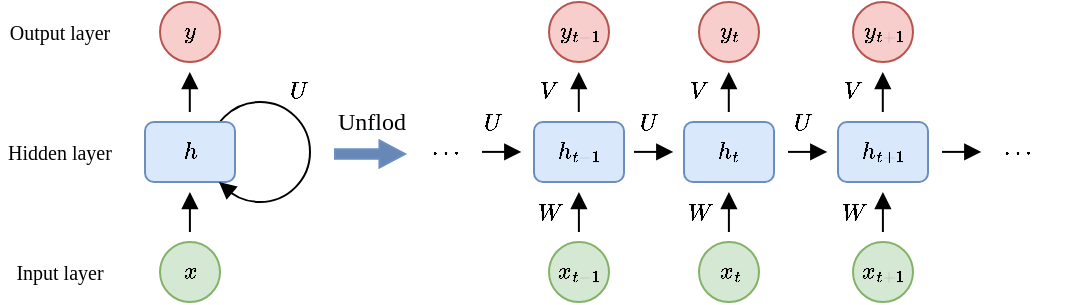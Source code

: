 <mxfile version="26.2.9">
  <diagram name="第 1 页" id="E5q3agL0aor25uI2br0D">
    <mxGraphModel dx="679" dy="458" grid="1" gridSize="10" guides="1" tooltips="1" connect="1" arrows="1" fold="1" page="1" pageScale="1" pageWidth="827" pageHeight="1169" math="1" shadow="0">
      <root>
        <mxCell id="0" />
        <mxCell id="1" parent="0" />
        <mxCell id="cvMqhqMfs5BdFeVytweX-1" value="$$x$$" style="ellipse;whiteSpace=wrap;html=1;aspect=fixed;fontSize=10;fillColor=#d5e8d4;strokeColor=#82b366;" parent="1" vertex="1">
          <mxGeometry x="137" y="360" width="30" height="30" as="geometry" />
        </mxCell>
        <mxCell id="cvMqhqMfs5BdFeVytweX-7" value="" style="ellipse;whiteSpace=wrap;html=1;aspect=fixed;flipH=1;fontSize=10;" parent="1" vertex="1">
          <mxGeometry x="162" y="290" width="50" height="50" as="geometry" />
        </mxCell>
        <mxCell id="cvMqhqMfs5BdFeVytweX-2" value="$$h$$" style="rounded=1;whiteSpace=wrap;html=1;fontSize=10;fillColor=#dae8fc;strokeColor=#6c8ebf;" parent="1" vertex="1">
          <mxGeometry x="129.5" y="300" width="45" height="30" as="geometry" />
        </mxCell>
        <mxCell id="cvMqhqMfs5BdFeVytweX-3" value="$$y$$" style="ellipse;whiteSpace=wrap;html=1;aspect=fixed;fontSize=10;fillColor=#f8cecc;strokeColor=#b85450;" parent="1" vertex="1">
          <mxGeometry x="137" y="240" width="30" height="30" as="geometry" />
        </mxCell>
        <mxCell id="cvMqhqMfs5BdFeVytweX-8" value="" style="endArrow=block;html=1;rounded=0;entryX=0.039;entryY=0.64;entryDx=0;entryDy=0;entryPerimeter=0;endFill=1;fontSize=10;" parent="1" edge="1">
          <mxGeometry width="50" height="50" relative="1" as="geometry">
            <mxPoint x="172.4" y="335" as="sourcePoint" />
            <mxPoint x="166.5" y="330" as="targetPoint" />
          </mxGeometry>
        </mxCell>
        <mxCell id="cvMqhqMfs5BdFeVytweX-9" value="" style="endArrow=block;html=1;rounded=0;endFill=1;fontSize=10;" parent="1" edge="1">
          <mxGeometry width="50" height="50" relative="1" as="geometry">
            <mxPoint x="151.95" y="355" as="sourcePoint" />
            <mxPoint x="151.95" y="335" as="targetPoint" />
          </mxGeometry>
        </mxCell>
        <mxCell id="cvMqhqMfs5BdFeVytweX-10" value="" style="endArrow=block;html=1;rounded=0;endFill=1;fontSize=10;" parent="1" edge="1">
          <mxGeometry width="50" height="50" relative="1" as="geometry">
            <mxPoint x="151.9" y="295" as="sourcePoint" />
            <mxPoint x="151.9" y="275" as="targetPoint" />
          </mxGeometry>
        </mxCell>
        <mxCell id="cvMqhqMfs5BdFeVytweX-11" value="Hidden layer" style="text;html=1;align=center;verticalAlign=middle;whiteSpace=wrap;rounded=0;fontSize=10;fontFamily=Times New Roman;" parent="1" vertex="1">
          <mxGeometry x="57" y="300" width="60" height="30" as="geometry" />
        </mxCell>
        <mxCell id="cvMqhqMfs5BdFeVytweX-12" value="Output layer" style="text;html=1;align=center;verticalAlign=middle;whiteSpace=wrap;rounded=0;fontSize=10;fontFamily=Times New Roman;" parent="1" vertex="1">
          <mxGeometry x="57" y="240" width="60" height="30" as="geometry" />
        </mxCell>
        <mxCell id="cvMqhqMfs5BdFeVytweX-13" value="Input layer" style="text;html=1;align=center;verticalAlign=middle;whiteSpace=wrap;rounded=0;fontSize=10;fontFamily=Times New Roman;" parent="1" vertex="1">
          <mxGeometry x="57" y="360" width="60" height="30" as="geometry" />
        </mxCell>
        <mxCell id="cvMqhqMfs5BdFeVytweX-14" value="$$U$$" style="text;html=1;align=center;verticalAlign=middle;whiteSpace=wrap;rounded=0;fontSize=10;" parent="1" vertex="1">
          <mxGeometry x="177" y="270" width="60" height="30" as="geometry" />
        </mxCell>
        <mxCell id="cvMqhqMfs5BdFeVytweX-15" value="$$x_{t-1}$$" style="ellipse;whiteSpace=wrap;html=1;aspect=fixed;fontSize=10;fillColor=#d5e8d4;strokeColor=#82b366;" parent="1" vertex="1">
          <mxGeometry x="331.5" y="360" width="30" height="30" as="geometry" />
        </mxCell>
        <mxCell id="cvMqhqMfs5BdFeVytweX-17" value="$$h_{t-1}$$" style="rounded=1;whiteSpace=wrap;html=1;fontSize=10;fillColor=#dae8fc;strokeColor=#6c8ebf;" parent="1" vertex="1">
          <mxGeometry x="324" y="300" width="45" height="30" as="geometry" />
        </mxCell>
        <mxCell id="cvMqhqMfs5BdFeVytweX-18" value="$$y_{t-1}$$" style="ellipse;whiteSpace=wrap;html=1;aspect=fixed;fontSize=10;fillColor=#f8cecc;strokeColor=#b85450;" parent="1" vertex="1">
          <mxGeometry x="331.5" y="240" width="30" height="30" as="geometry" />
        </mxCell>
        <mxCell id="cvMqhqMfs5BdFeVytweX-20" value="" style="endArrow=block;html=1;rounded=0;endFill=1;fontSize=10;" parent="1" edge="1">
          <mxGeometry width="50" height="50" relative="1" as="geometry">
            <mxPoint x="346.45" y="355" as="sourcePoint" />
            <mxPoint x="346.45" y="335" as="targetPoint" />
          </mxGeometry>
        </mxCell>
        <mxCell id="cvMqhqMfs5BdFeVytweX-21" value="" style="endArrow=block;html=1;rounded=0;endFill=1;fontSize=10;" parent="1" edge="1">
          <mxGeometry width="50" height="50" relative="1" as="geometry">
            <mxPoint x="346.4" y="295" as="sourcePoint" />
            <mxPoint x="346.4" y="275" as="targetPoint" />
          </mxGeometry>
        </mxCell>
        <mxCell id="cvMqhqMfs5BdFeVytweX-23" value="" style="endArrow=block;html=1;rounded=0;endFill=1;fontSize=10;" parent="1" edge="1">
          <mxGeometry width="50" height="50" relative="1" as="geometry">
            <mxPoint x="374.003" y="314.95" as="sourcePoint" />
            <mxPoint x="393.67" y="314.95" as="targetPoint" />
          </mxGeometry>
        </mxCell>
        <mxCell id="cvMqhqMfs5BdFeVytweX-24" value="$$x_t$$" style="ellipse;whiteSpace=wrap;html=1;aspect=fixed;fontSize=10;fillColor=#d5e8d4;strokeColor=#82b366;" parent="1" vertex="1">
          <mxGeometry x="406.5" y="360" width="30" height="30" as="geometry" />
        </mxCell>
        <mxCell id="cvMqhqMfs5BdFeVytweX-25" value="$$h_t$$" style="rounded=1;whiteSpace=wrap;html=1;fontSize=10;fillColor=#dae8fc;strokeColor=#6c8ebf;" parent="1" vertex="1">
          <mxGeometry x="399" y="300" width="45" height="30" as="geometry" />
        </mxCell>
        <mxCell id="cvMqhqMfs5BdFeVytweX-26" value="$$y_t$$" style="ellipse;whiteSpace=wrap;html=1;aspect=fixed;fontSize=10;fillColor=#f8cecc;strokeColor=#b85450;" parent="1" vertex="1">
          <mxGeometry x="406.5" y="240" width="30" height="30" as="geometry" />
        </mxCell>
        <mxCell id="cvMqhqMfs5BdFeVytweX-27" value="" style="endArrow=block;html=1;rounded=0;endFill=1;fontSize=10;" parent="1" edge="1">
          <mxGeometry width="50" height="50" relative="1" as="geometry">
            <mxPoint x="421.45" y="355" as="sourcePoint" />
            <mxPoint x="421.45" y="335" as="targetPoint" />
          </mxGeometry>
        </mxCell>
        <mxCell id="cvMqhqMfs5BdFeVytweX-28" value="" style="endArrow=block;html=1;rounded=0;endFill=1;fontSize=10;" parent="1" edge="1">
          <mxGeometry width="50" height="50" relative="1" as="geometry">
            <mxPoint x="421.4" y="295" as="sourcePoint" />
            <mxPoint x="421.4" y="275" as="targetPoint" />
          </mxGeometry>
        </mxCell>
        <mxCell id="cvMqhqMfs5BdFeVytweX-29" value="" style="endArrow=block;html=1;rounded=0;endFill=1;fontSize=10;" parent="1" edge="1">
          <mxGeometry width="50" height="50" relative="1" as="geometry">
            <mxPoint x="451.003" y="314.95" as="sourcePoint" />
            <mxPoint x="470.67" y="314.95" as="targetPoint" />
          </mxGeometry>
        </mxCell>
        <mxCell id="cvMqhqMfs5BdFeVytweX-30" value="$$x_{t+1}$$" style="ellipse;whiteSpace=wrap;html=1;aspect=fixed;fontSize=10;fillColor=#d5e8d4;strokeColor=#82b366;" parent="1" vertex="1">
          <mxGeometry x="483.5" y="360" width="30" height="30" as="geometry" />
        </mxCell>
        <mxCell id="cvMqhqMfs5BdFeVytweX-31" value="$$h_{t+1}$$" style="rounded=1;whiteSpace=wrap;html=1;fontSize=10;fillColor=#dae8fc;strokeColor=#6c8ebf;" parent="1" vertex="1">
          <mxGeometry x="476" y="300" width="45" height="30" as="geometry" />
        </mxCell>
        <mxCell id="cvMqhqMfs5BdFeVytweX-32" value="$$y_{t+1}$$" style="ellipse;whiteSpace=wrap;html=1;aspect=fixed;fontSize=10;fillColor=#f8cecc;strokeColor=#b85450;" parent="1" vertex="1">
          <mxGeometry x="483.5" y="240" width="30" height="30" as="geometry" />
        </mxCell>
        <mxCell id="cvMqhqMfs5BdFeVytweX-33" value="" style="endArrow=block;html=1;rounded=0;endFill=1;fontSize=10;" parent="1" edge="1">
          <mxGeometry width="50" height="50" relative="1" as="geometry">
            <mxPoint x="498.45" y="355" as="sourcePoint" />
            <mxPoint x="498.45" y="335" as="targetPoint" />
          </mxGeometry>
        </mxCell>
        <mxCell id="cvMqhqMfs5BdFeVytweX-34" value="" style="endArrow=block;html=1;rounded=0;endFill=1;fontSize=10;" parent="1" edge="1">
          <mxGeometry width="50" height="50" relative="1" as="geometry">
            <mxPoint x="498.4" y="295" as="sourcePoint" />
            <mxPoint x="498.4" y="275" as="targetPoint" />
          </mxGeometry>
        </mxCell>
        <mxCell id="cvMqhqMfs5BdFeVytweX-35" value="" style="endArrow=block;html=1;rounded=0;endFill=1;fontSize=10;" parent="1" edge="1">
          <mxGeometry width="50" height="50" relative="1" as="geometry">
            <mxPoint x="298.003" y="314.95" as="sourcePoint" />
            <mxPoint x="317.67" y="314.95" as="targetPoint" />
          </mxGeometry>
        </mxCell>
        <mxCell id="cvMqhqMfs5BdFeVytweX-36" value="" style="endArrow=block;html=1;rounded=0;endFill=1;fontSize=10;" parent="1" edge="1">
          <mxGeometry width="50" height="50" relative="1" as="geometry">
            <mxPoint x="528.003" y="314.95" as="sourcePoint" />
            <mxPoint x="547.67" y="314.95" as="targetPoint" />
          </mxGeometry>
        </mxCell>
        <mxCell id="cvMqhqMfs5BdFeVytweX-37" value="$$U$$" style="text;html=1;align=center;verticalAlign=middle;whiteSpace=wrap;rounded=0;fontSize=10;" parent="1" vertex="1">
          <mxGeometry x="273.5" y="286" width="60" height="30" as="geometry" />
        </mxCell>
        <mxCell id="cvMqhqMfs5BdFeVytweX-38" value="$$U$$" style="text;html=1;align=center;verticalAlign=middle;whiteSpace=wrap;rounded=0;fontSize=10;" parent="1" vertex="1">
          <mxGeometry x="352" y="286" width="60" height="30" as="geometry" />
        </mxCell>
        <mxCell id="cvMqhqMfs5BdFeVytweX-39" value="$$U$$" style="text;html=1;align=center;verticalAlign=middle;whiteSpace=wrap;rounded=0;fontSize=10;" parent="1" vertex="1">
          <mxGeometry x="429" y="286" width="60" height="30" as="geometry" />
        </mxCell>
        <mxCell id="cvMqhqMfs5BdFeVytweX-41" value="" style="shape=flexArrow;endArrow=classic;html=1;rounded=0;endWidth=7.879;endSize=3.926;width=4.724;fillColor=#6787B6;strokeColor=#6c8ebf;fontSize=10;" parent="1" edge="1">
          <mxGeometry width="50" height="50" relative="1" as="geometry">
            <mxPoint x="224" y="316" as="sourcePoint" />
            <mxPoint x="260" y="316" as="targetPoint" />
          </mxGeometry>
        </mxCell>
        <mxCell id="cvMqhqMfs5BdFeVytweX-42" value="$$\cdots$$" style="text;html=1;align=center;verticalAlign=middle;whiteSpace=wrap;rounded=0;fontSize=10;" parent="1" vertex="1">
          <mxGeometry x="260" y="300" width="40" height="30" as="geometry" />
        </mxCell>
        <mxCell id="cvMqhqMfs5BdFeVytweX-43" value="$$\cdots$$" style="text;html=1;align=center;verticalAlign=middle;whiteSpace=wrap;rounded=0;fontSize=10;" parent="1" vertex="1">
          <mxGeometry x="551" y="300" width="30" height="30" as="geometry" />
        </mxCell>
        <mxCell id="-jGJXCGBgHcRXyLma41d-1" value="$$W$$" style="text;html=1;align=center;verticalAlign=middle;whiteSpace=wrap;rounded=0;fontSize=10;" parent="1" vertex="1">
          <mxGeometry x="301.5" y="331" width="60" height="30" as="geometry" />
        </mxCell>
        <mxCell id="-jGJXCGBgHcRXyLma41d-2" value="$$W$$" style="text;html=1;align=center;verticalAlign=middle;whiteSpace=wrap;rounded=0;fontSize=10;" parent="1" vertex="1">
          <mxGeometry x="377" y="331" width="60" height="30" as="geometry" />
        </mxCell>
        <mxCell id="-jGJXCGBgHcRXyLma41d-4" value="$$W$$" style="text;html=1;align=center;verticalAlign=middle;whiteSpace=wrap;rounded=0;fontSize=10;" parent="1" vertex="1">
          <mxGeometry x="453.5" y="331" width="60" height="30" as="geometry" />
        </mxCell>
        <mxCell id="-jGJXCGBgHcRXyLma41d-5" value="$$V$$" style="text;html=1;align=center;verticalAlign=middle;whiteSpace=wrap;rounded=0;fontSize=10;" parent="1" vertex="1">
          <mxGeometry x="453.5" y="270" width="60" height="30" as="geometry" />
        </mxCell>
        <mxCell id="-jGJXCGBgHcRXyLma41d-6" value="$$V$$" style="text;html=1;align=center;verticalAlign=middle;whiteSpace=wrap;rounded=0;fontSize=10;" parent="1" vertex="1">
          <mxGeometry x="377" y="270" width="60" height="30" as="geometry" />
        </mxCell>
        <mxCell id="-jGJXCGBgHcRXyLma41d-7" value="$$V$$" style="text;html=1;align=center;verticalAlign=middle;whiteSpace=wrap;rounded=0;fontSize=10;" parent="1" vertex="1">
          <mxGeometry x="301.5" y="270" width="60" height="30" as="geometry" />
        </mxCell>
        <mxCell id="--etniUR0LOLF6yJMGL--1" value="Unflod" style="text;html=1;align=center;verticalAlign=middle;whiteSpace=wrap;rounded=0;fontFamily=Times New Roman;" vertex="1" parent="1">
          <mxGeometry x="213" y="285" width="60" height="30" as="geometry" />
        </mxCell>
      </root>
    </mxGraphModel>
  </diagram>
</mxfile>
